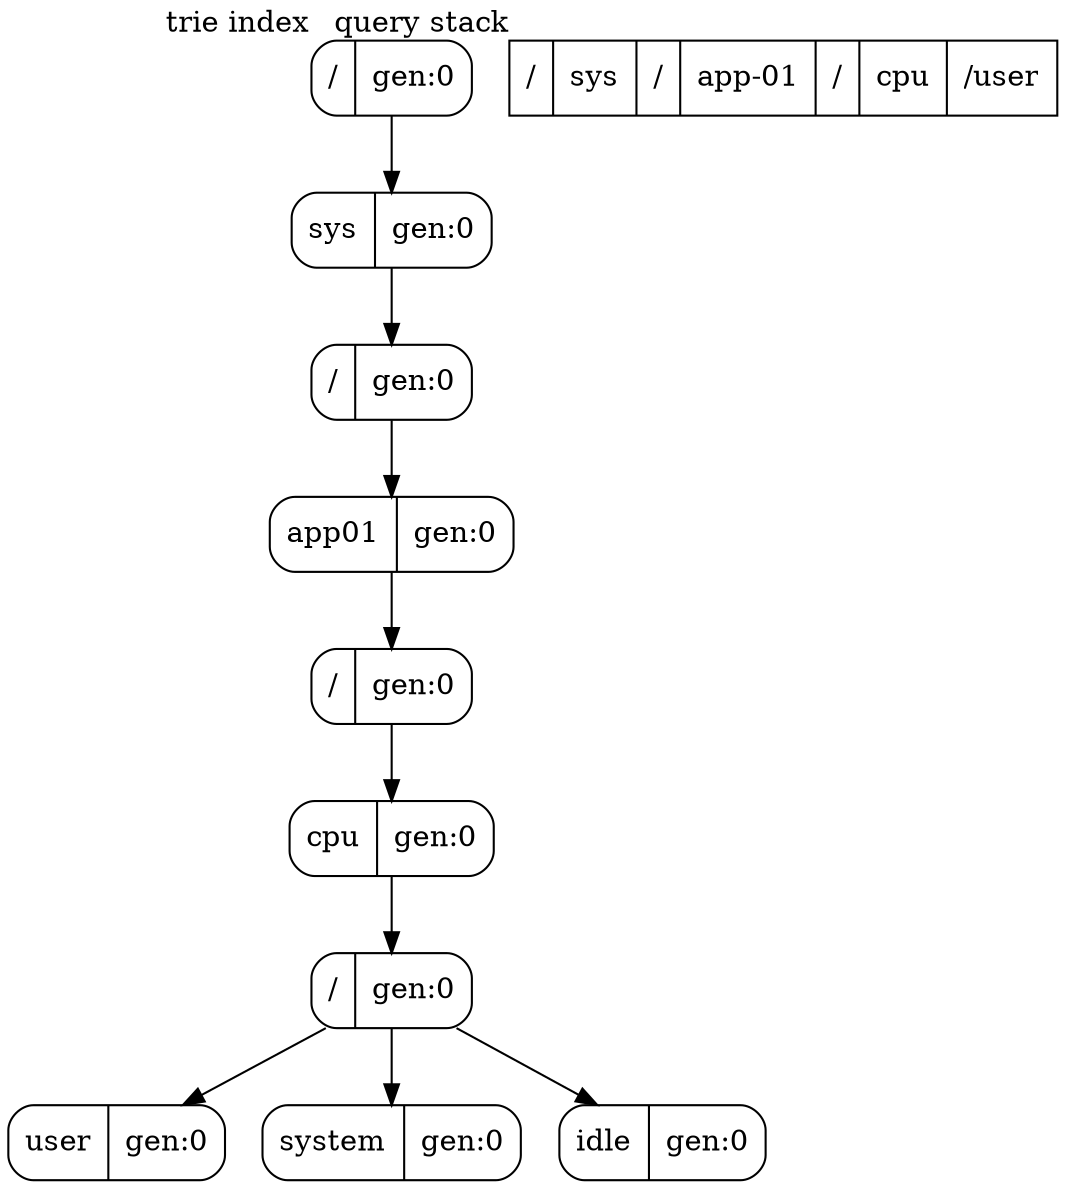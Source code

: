 
digraph G {
	concentrate=True;
	rankdir=TB;
	node [shape=Mrecord];

	rootd  [label="/\n|{gen:0}" xlabel="trie index"];
	sys    [label="sys\n|{gen:0}"];
	sysd   [label="/\n|{gen:0}"];
	app01  [label="app01\n|{gen:0}"];
	app01d [label="/\n|{gen:0}"];
	cpu    [label="cpu\n|{gen:0}"];
	cpud   [label="/\n|{gen:0}"];
	user   [label="user\n|{gen:0}"];
	system [label="system\n|{gen:0}"];
	idle   [label="idle\n|{gen:0}"];

	rootd -> sys -> sysd -> app01 -> app01d -> cpu -> cpud;

	cpud -> user;
	cpud -> system;
	cpud -> idle;

	stack [label="{/}|{sys}|/|app-01|/|cpu|/user" xlabel="query stack" shape=record]
}
